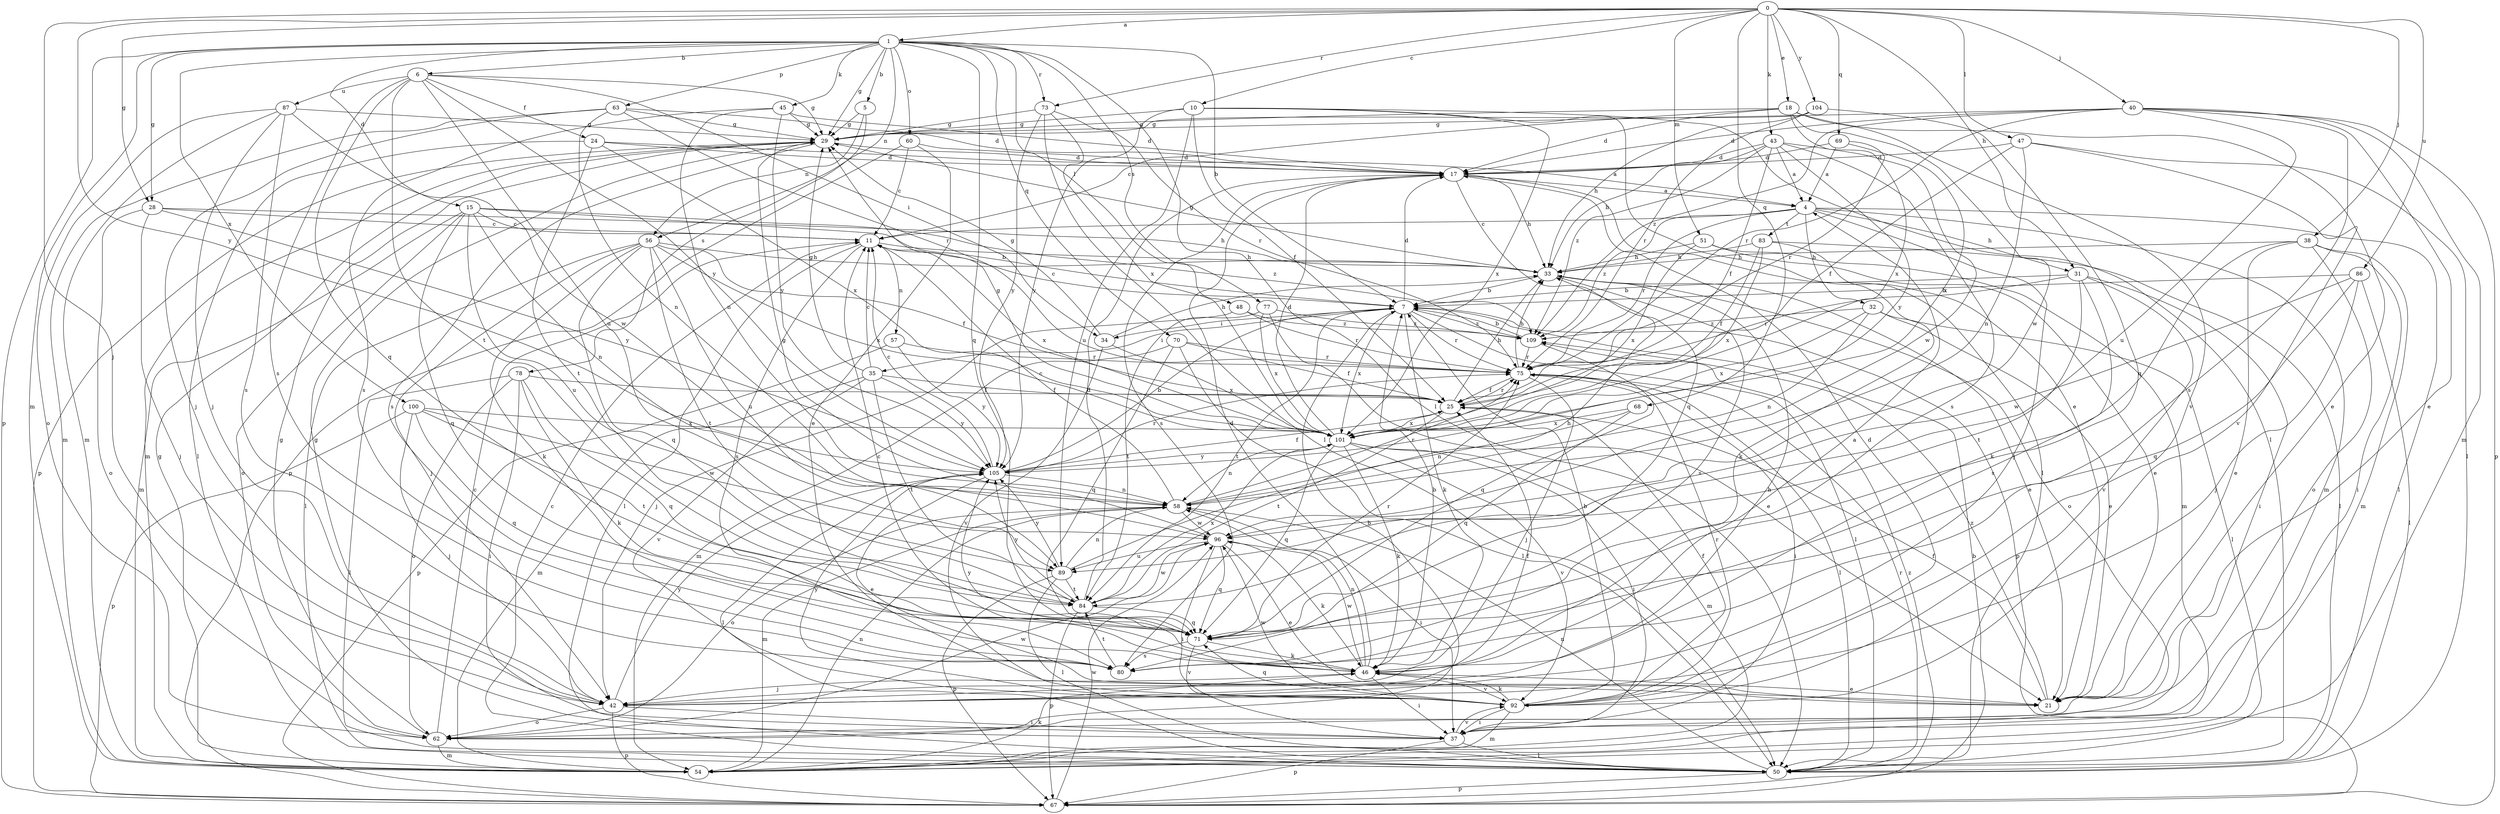 strict digraph  {
0;
1;
4;
5;
6;
7;
10;
11;
15;
17;
18;
21;
24;
25;
28;
29;
31;
32;
33;
34;
35;
37;
38;
40;
42;
43;
45;
46;
47;
48;
50;
51;
54;
56;
57;
58;
60;
62;
63;
67;
68;
69;
70;
71;
73;
75;
77;
78;
80;
83;
84;
86;
87;
89;
92;
96;
100;
101;
104;
105;
109;
0 -> 1  [label=a];
0 -> 10  [label=c];
0 -> 18  [label=e];
0 -> 28  [label=g];
0 -> 31  [label=h];
0 -> 38  [label=j];
0 -> 40  [label=j];
0 -> 42  [label=j];
0 -> 43  [label=k];
0 -> 47  [label=l];
0 -> 51  [label=m];
0 -> 68  [label=q];
0 -> 69  [label=q];
0 -> 73  [label=r];
0 -> 86  [label=u];
0 -> 104  [label=y];
0 -> 105  [label=y];
1 -> 5  [label=b];
1 -> 6  [label=b];
1 -> 7  [label=b];
1 -> 15  [label=d];
1 -> 28  [label=g];
1 -> 29  [label=g];
1 -> 45  [label=k];
1 -> 48  [label=l];
1 -> 50  [label=l];
1 -> 54  [label=m];
1 -> 56  [label=n];
1 -> 60  [label=o];
1 -> 63  [label=p];
1 -> 67  [label=p];
1 -> 70  [label=q];
1 -> 71  [label=q];
1 -> 73  [label=r];
1 -> 77  [label=s];
1 -> 100  [label=x];
4 -> 11  [label=c];
4 -> 31  [label=h];
4 -> 32  [label=h];
4 -> 42  [label=j];
4 -> 50  [label=l];
4 -> 54  [label=m];
4 -> 75  [label=r];
4 -> 83  [label=t];
4 -> 109  [label=z];
5 -> 29  [label=g];
5 -> 56  [label=n];
5 -> 78  [label=s];
6 -> 24  [label=f];
6 -> 29  [label=g];
6 -> 34  [label=i];
6 -> 71  [label=q];
6 -> 80  [label=s];
6 -> 84  [label=t];
6 -> 87  [label=u];
6 -> 89  [label=u];
6 -> 105  [label=y];
7 -> 11  [label=c];
7 -> 17  [label=d];
7 -> 34  [label=i];
7 -> 35  [label=i];
7 -> 46  [label=k];
7 -> 50  [label=l];
7 -> 67  [label=p];
7 -> 75  [label=r];
7 -> 84  [label=t];
7 -> 101  [label=x];
7 -> 109  [label=z];
10 -> 21  [label=e];
10 -> 25  [label=f];
10 -> 29  [label=g];
10 -> 50  [label=l];
10 -> 89  [label=u];
10 -> 101  [label=x];
10 -> 105  [label=y];
11 -> 33  [label=h];
11 -> 50  [label=l];
11 -> 57  [label=n];
11 -> 80  [label=s];
11 -> 101  [label=x];
15 -> 7  [label=b];
15 -> 11  [label=c];
15 -> 54  [label=m];
15 -> 58  [label=n];
15 -> 62  [label=o];
15 -> 71  [label=q];
15 -> 89  [label=u];
15 -> 109  [label=z];
17 -> 4  [label=a];
17 -> 33  [label=h];
17 -> 50  [label=l];
17 -> 71  [label=q];
17 -> 80  [label=s];
18 -> 11  [label=c];
18 -> 17  [label=d];
18 -> 21  [label=e];
18 -> 29  [label=g];
18 -> 92  [label=v];
18 -> 96  [label=w];
18 -> 101  [label=x];
21 -> 25  [label=f];
21 -> 109  [label=z];
24 -> 4  [label=a];
24 -> 17  [label=d];
24 -> 50  [label=l];
24 -> 84  [label=t];
24 -> 101  [label=x];
25 -> 33  [label=h];
25 -> 75  [label=r];
25 -> 84  [label=t];
25 -> 101  [label=x];
28 -> 11  [label=c];
28 -> 33  [label=h];
28 -> 42  [label=j];
28 -> 62  [label=o];
28 -> 105  [label=y];
29 -> 17  [label=d];
29 -> 54  [label=m];
29 -> 67  [label=p];
29 -> 80  [label=s];
31 -> 7  [label=b];
31 -> 37  [label=i];
31 -> 75  [label=r];
31 -> 80  [label=s];
31 -> 84  [label=t];
31 -> 92  [label=v];
32 -> 21  [label=e];
32 -> 50  [label=l];
32 -> 58  [label=n];
32 -> 101  [label=x];
32 -> 109  [label=z];
33 -> 7  [label=b];
33 -> 21  [label=e];
33 -> 29  [label=g];
33 -> 62  [label=o];
33 -> 80  [label=s];
34 -> 29  [label=g];
34 -> 33  [label=h];
34 -> 92  [label=v];
34 -> 101  [label=x];
35 -> 11  [label=c];
35 -> 25  [label=f];
35 -> 29  [label=g];
35 -> 54  [label=m];
35 -> 84  [label=t];
35 -> 92  [label=v];
35 -> 105  [label=y];
37 -> 29  [label=g];
37 -> 50  [label=l];
37 -> 67  [label=p];
37 -> 92  [label=v];
38 -> 21  [label=e];
38 -> 33  [label=h];
38 -> 37  [label=i];
38 -> 46  [label=k];
38 -> 54  [label=m];
38 -> 62  [label=o];
40 -> 17  [label=d];
40 -> 21  [label=e];
40 -> 29  [label=g];
40 -> 54  [label=m];
40 -> 67  [label=p];
40 -> 75  [label=r];
40 -> 80  [label=s];
40 -> 89  [label=u];
40 -> 109  [label=z];
42 -> 25  [label=f];
42 -> 33  [label=h];
42 -> 37  [label=i];
42 -> 62  [label=o];
42 -> 67  [label=p];
42 -> 105  [label=y];
43 -> 4  [label=a];
43 -> 17  [label=d];
43 -> 25  [label=f];
43 -> 33  [label=h];
43 -> 80  [label=s];
43 -> 96  [label=w];
43 -> 105  [label=y];
43 -> 109  [label=z];
45 -> 17  [label=d];
45 -> 29  [label=g];
45 -> 58  [label=n];
45 -> 80  [label=s];
45 -> 105  [label=y];
46 -> 4  [label=a];
46 -> 7  [label=b];
46 -> 11  [label=c];
46 -> 17  [label=d];
46 -> 21  [label=e];
46 -> 37  [label=i];
46 -> 42  [label=j];
46 -> 58  [label=n];
46 -> 92  [label=v];
46 -> 96  [label=w];
46 -> 105  [label=y];
47 -> 17  [label=d];
47 -> 25  [label=f];
47 -> 50  [label=l];
47 -> 58  [label=n];
47 -> 92  [label=v];
48 -> 42  [label=j];
48 -> 75  [label=r];
48 -> 109  [label=z];
50 -> 11  [label=c];
50 -> 58  [label=n];
50 -> 67  [label=p];
50 -> 75  [label=r];
51 -> 21  [label=e];
51 -> 33  [label=h];
51 -> 54  [label=m];
51 -> 101  [label=x];
54 -> 29  [label=g];
54 -> 46  [label=k];
54 -> 58  [label=n];
56 -> 25  [label=f];
56 -> 33  [label=h];
56 -> 42  [label=j];
56 -> 46  [label=k];
56 -> 50  [label=l];
56 -> 71  [label=q];
56 -> 84  [label=t];
56 -> 89  [label=u];
56 -> 101  [label=x];
57 -> 67  [label=p];
57 -> 75  [label=r];
57 -> 105  [label=y];
58 -> 11  [label=c];
58 -> 37  [label=i];
58 -> 54  [label=m];
58 -> 62  [label=o];
58 -> 75  [label=r];
58 -> 96  [label=w];
60 -> 11  [label=c];
60 -> 17  [label=d];
60 -> 21  [label=e];
60 -> 67  [label=p];
62 -> 7  [label=b];
62 -> 11  [label=c];
62 -> 29  [label=g];
62 -> 54  [label=m];
62 -> 96  [label=w];
63 -> 17  [label=d];
63 -> 29  [label=g];
63 -> 42  [label=j];
63 -> 54  [label=m];
63 -> 58  [label=n];
63 -> 75  [label=r];
67 -> 7  [label=b];
67 -> 96  [label=w];
67 -> 109  [label=z];
68 -> 58  [label=n];
68 -> 71  [label=q];
68 -> 101  [label=x];
69 -> 4  [label=a];
69 -> 17  [label=d];
69 -> 75  [label=r];
69 -> 101  [label=x];
70 -> 25  [label=f];
70 -> 50  [label=l];
70 -> 54  [label=m];
70 -> 71  [label=q];
70 -> 75  [label=r];
71 -> 46  [label=k];
71 -> 75  [label=r];
71 -> 80  [label=s];
71 -> 92  [label=v];
73 -> 29  [label=g];
73 -> 50  [label=l];
73 -> 75  [label=r];
73 -> 101  [label=x];
73 -> 105  [label=y];
75 -> 25  [label=f];
75 -> 33  [label=h];
75 -> 37  [label=i];
75 -> 42  [label=j];
75 -> 50  [label=l];
77 -> 21  [label=e];
77 -> 84  [label=t];
77 -> 101  [label=x];
77 -> 109  [label=z];
78 -> 25  [label=f];
78 -> 37  [label=i];
78 -> 46  [label=k];
78 -> 50  [label=l];
78 -> 62  [label=o];
78 -> 71  [label=q];
80 -> 84  [label=t];
83 -> 25  [label=f];
83 -> 33  [label=h];
83 -> 46  [label=k];
83 -> 50  [label=l];
83 -> 101  [label=x];
84 -> 17  [label=d];
84 -> 67  [label=p];
84 -> 71  [label=q];
84 -> 96  [label=w];
84 -> 101  [label=x];
84 -> 105  [label=y];
86 -> 7  [label=b];
86 -> 42  [label=j];
86 -> 50  [label=l];
86 -> 71  [label=q];
86 -> 96  [label=w];
87 -> 29  [label=g];
87 -> 42  [label=j];
87 -> 54  [label=m];
87 -> 62  [label=o];
87 -> 80  [label=s];
87 -> 96  [label=w];
89 -> 33  [label=h];
89 -> 50  [label=l];
89 -> 58  [label=n];
89 -> 67  [label=p];
89 -> 84  [label=t];
89 -> 105  [label=y];
92 -> 7  [label=b];
92 -> 17  [label=d];
92 -> 25  [label=f];
92 -> 37  [label=i];
92 -> 46  [label=k];
92 -> 54  [label=m];
92 -> 71  [label=q];
92 -> 75  [label=r];
92 -> 96  [label=w];
92 -> 105  [label=y];
96 -> 21  [label=e];
96 -> 29  [label=g];
96 -> 37  [label=i];
96 -> 46  [label=k];
96 -> 71  [label=q];
96 -> 89  [label=u];
100 -> 42  [label=j];
100 -> 67  [label=p];
100 -> 71  [label=q];
100 -> 84  [label=t];
100 -> 96  [label=w];
100 -> 101  [label=x];
101 -> 17  [label=d];
101 -> 29  [label=g];
101 -> 37  [label=i];
101 -> 46  [label=k];
101 -> 54  [label=m];
101 -> 58  [label=n];
101 -> 71  [label=q];
101 -> 92  [label=v];
101 -> 105  [label=y];
104 -> 29  [label=g];
104 -> 33  [label=h];
104 -> 71  [label=q];
104 -> 75  [label=r];
105 -> 7  [label=b];
105 -> 11  [label=c];
105 -> 21  [label=e];
105 -> 25  [label=f];
105 -> 50  [label=l];
105 -> 58  [label=n];
105 -> 75  [label=r];
109 -> 7  [label=b];
109 -> 71  [label=q];
109 -> 75  [label=r];
}
